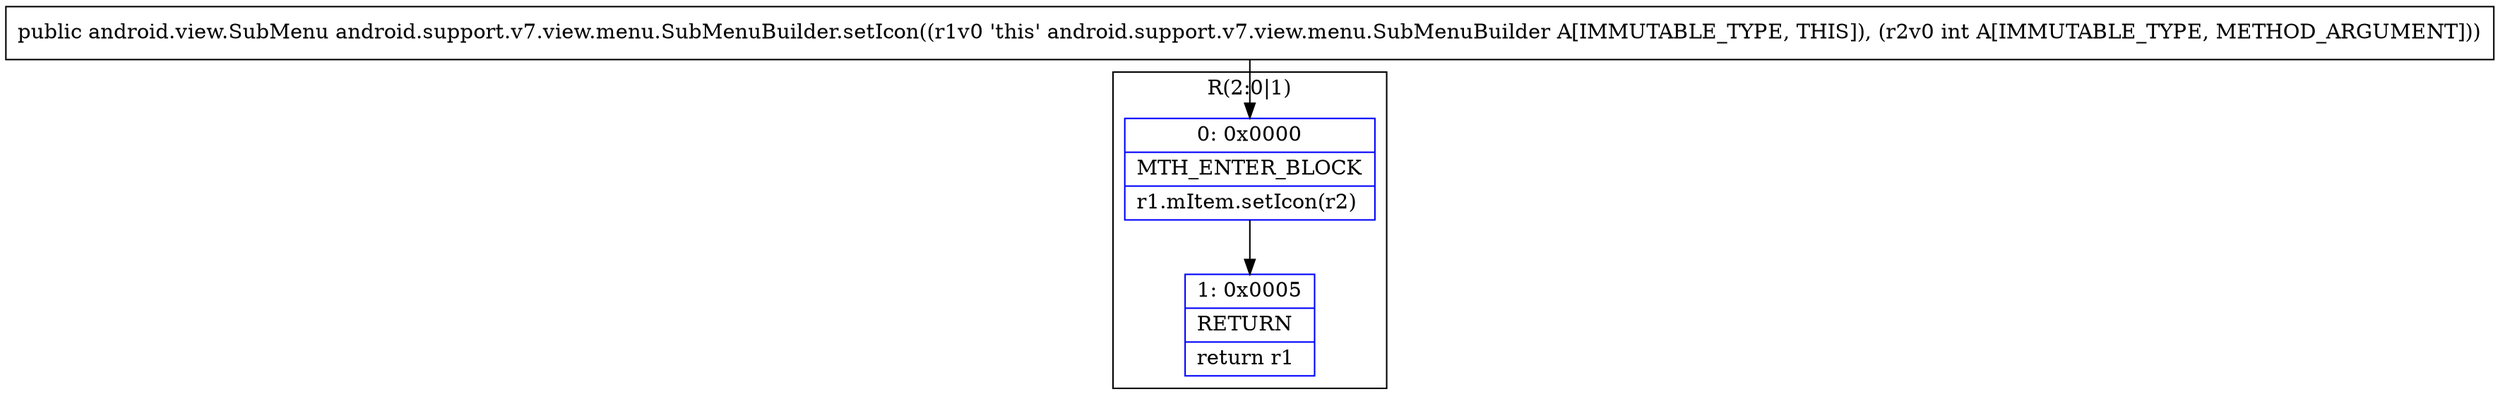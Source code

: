 digraph "CFG forandroid.support.v7.view.menu.SubMenuBuilder.setIcon(I)Landroid\/view\/SubMenu;" {
subgraph cluster_Region_830757104 {
label = "R(2:0|1)";
node [shape=record,color=blue];
Node_0 [shape=record,label="{0\:\ 0x0000|MTH_ENTER_BLOCK\l|r1.mItem.setIcon(r2)\l}"];
Node_1 [shape=record,label="{1\:\ 0x0005|RETURN\l|return r1\l}"];
}
MethodNode[shape=record,label="{public android.view.SubMenu android.support.v7.view.menu.SubMenuBuilder.setIcon((r1v0 'this' android.support.v7.view.menu.SubMenuBuilder A[IMMUTABLE_TYPE, THIS]), (r2v0 int A[IMMUTABLE_TYPE, METHOD_ARGUMENT])) }"];
MethodNode -> Node_0;
Node_0 -> Node_1;
}

